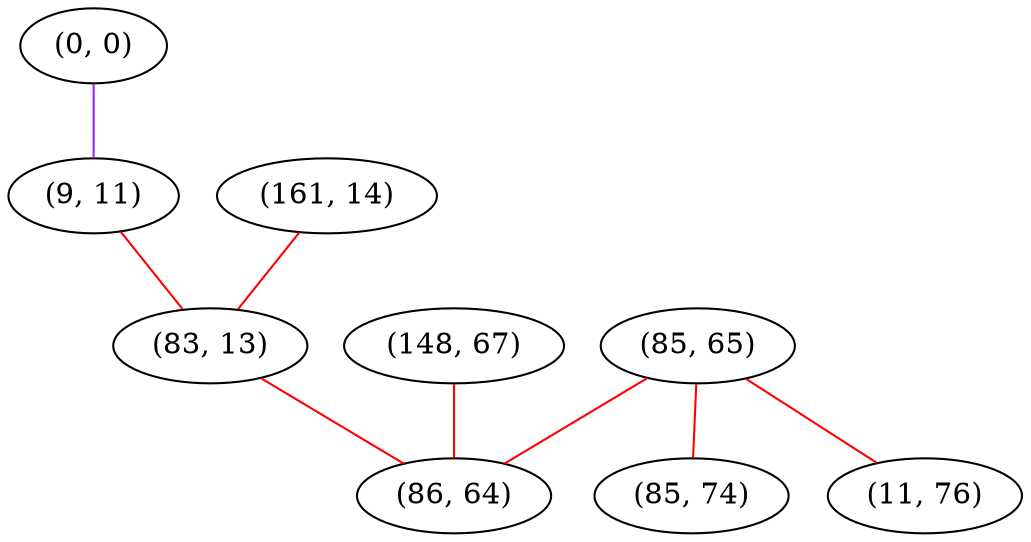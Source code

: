 graph "" {
"(0, 0)";
"(148, 67)";
"(85, 65)";
"(161, 14)";
"(9, 11)";
"(85, 74)";
"(83, 13)";
"(11, 76)";
"(86, 64)";
"(0, 0)" -- "(9, 11)"  [color=purple, key=0, weight=4];
"(148, 67)" -- "(86, 64)"  [color=red, key=0, weight=1];
"(85, 65)" -- "(85, 74)"  [color=red, key=0, weight=1];
"(85, 65)" -- "(11, 76)"  [color=red, key=0, weight=1];
"(85, 65)" -- "(86, 64)"  [color=red, key=0, weight=1];
"(161, 14)" -- "(83, 13)"  [color=red, key=0, weight=1];
"(9, 11)" -- "(83, 13)"  [color=red, key=0, weight=1];
"(83, 13)" -- "(86, 64)"  [color=red, key=0, weight=1];
}
